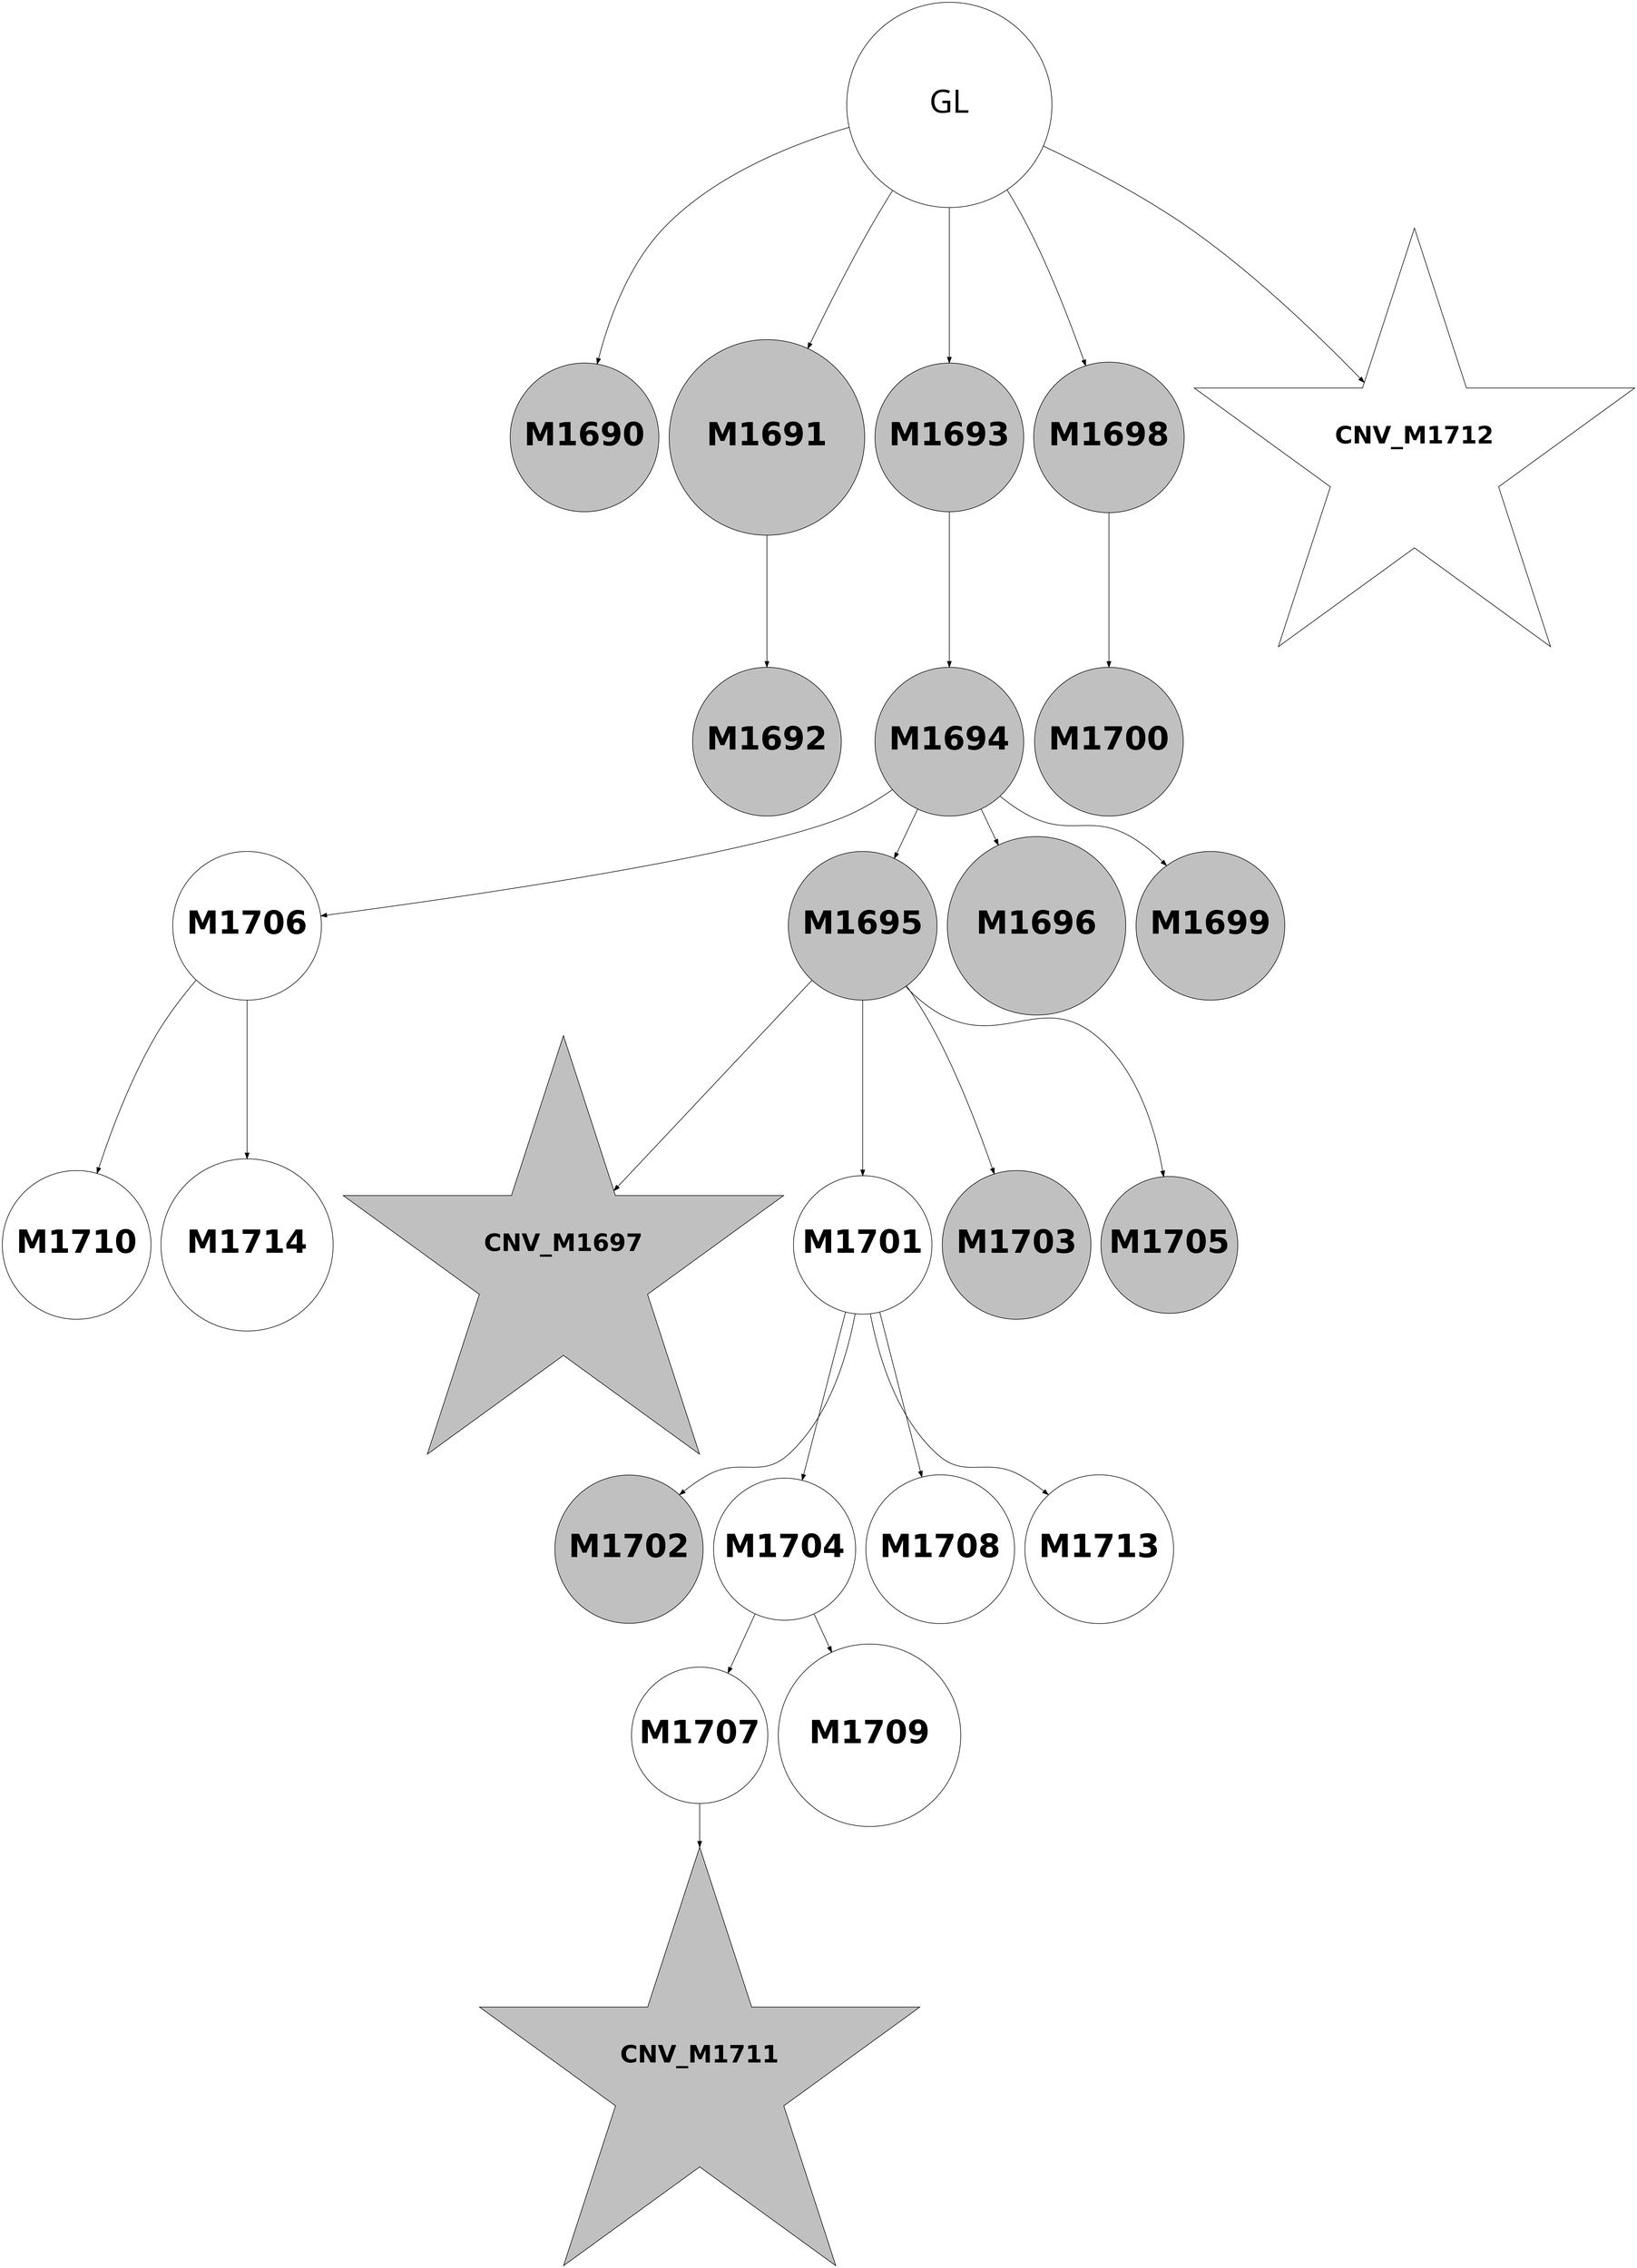 digraph G { 
1696 -> 1697;
1696 -> 1698;
1696 -> 1700;
1696 -> 1705;
1696 -> 1719;
1713 -> 1717;
1713 -> 1721;
1698 -> 1699;
1714 -> 1718;
1700 -> 1701;
1701 -> 1702;
1701 -> 1703;
1701 -> 1706;
1701 -> 1713;
1702 -> 1704;
1702 -> 1708;
1702 -> 1710;
1702 -> 1712;
1705 -> 1707;
1708 -> 1709;
1708 -> 1711;
1708 -> 1715;
1708 -> 1720;
1711 -> 1714;
1711 -> 1716;
1696 [label="GL" fontname="arial-bold" fontsize=56 width=5 height=5];
1697 [shape=circle style=filled fillcolor=grey fontname="helvetica-bold" fontsize=56 label="M1690" width=1.25 height=2 ];
1698 [shape=circle style=filled fillcolor=grey fontname="helvetica-bold" fontsize=56 label="M1691" width=4.77 height=2 ];
1699 [shape=circle style=filled fillcolor=grey fontname="helvetica-bold" fontsize=56 label="M1692" width=1.02 height=2 ];
1700 [shape=circle style=filled fillcolor=grey fontname="helvetica-bold" fontsize=56 label="M1693" width=1.32 height=2 ];
1701 [shape=circle style=filled fillcolor=grey fontname="helvetica-bold" fontsize=56 label="M1694" width=1.56 height=2 ];
1702 [shape=circle style=filled fillcolor=grey fontname="helvetica-bold" fontsize=56 label="M1695" width=0.22 height=2 ];
1703 [shape=circle style=filled fillcolor=grey fontname="helvetica-bold" fontsize=56 label="M1696" width=4.35 height=2 ];
1704 [shape=star style=filled fillcolor=grey fontname="helvetica-bold" fontsize=42 label="CNV_M1697"];
1705 [shape=circle style=filled fillcolor=grey fontname="helvetica-bold" fontsize=56 label="M1698" width=3.67 height=2 ];
1706 [shape=circle style=filled fillcolor=grey fontname="helvetica-bold" fontsize=56 label="M1699" width=1.12 height=2 ];
1707 [shape=circle style=filled fillcolor=grey fontname="helvetica-bold" fontsize=56 label="M1700" width=0.4 height=2 ];
1708 [shape=circle style=filled fillcolor=white fontname="helvetica-bold" fontsize=56 label="M1701" width=2.86 height=2 ];
1709 [shape=circle style=filled fillcolor=grey fontname="helvetica-bold" fontsize=56 label="M1702" width=3.61 height=2 ];
1710 [shape=circle style=filled fillcolor=grey fontname="helvetica-bold" fontsize=56 label="M1703" width=1.52 height=2 ];
1711 [shape=circle style=filled fillcolor=white fontname="helvetica-bold" fontsize=56 label="M1704" width=2.39 height=2 ];
1712 [shape=circle style=filled fillcolor=grey fontname="helvetica-bold" fontsize=56 label="M1705" width=3.34 height=2 ];
1713 [shape=circle style=filled fillcolor=white fontname="helvetica-bold" fontsize=56 label="M1706" width=1.66 height=2 ];
1714 [shape=circle style=filled fillcolor=white fontname="helvetica-bold" fontsize=56 label="M1707" width=3.17 height=2 ];
1715 [shape=circle style=filled fillcolor=white fontname="helvetica-bold" fontsize=56 label="M1708" width=1.82 height=2 ];
1716 [shape=circle style=filled fillcolor=white fontname="helvetica-bold" fontsize=56 label="M1709" width=4.45 height=2 ];
1717 [shape=circle style=filled fillcolor=white fontname="helvetica-bold" fontsize=56 label="M1710" width=1.42 height=2 ];
1718 [shape=star style=filled fillcolor=grey fontname="helvetica-bold" fontsize=42 label="CNV_M1711"];
1719 [shape=star style=filled fillcolor=white fontname="helvetica-bold" fontsize=42 label="CNV_M1712"];
1720 [shape=circle style=filled fillcolor=white fontname="helvetica-bold" fontsize=56 label="M1713" width=0.26 height=2 ];
1721 [shape=circle style=filled fillcolor=white fontname="helvetica-bold" fontsize=56 label="M1714" width=4.2 height=2 ];
}